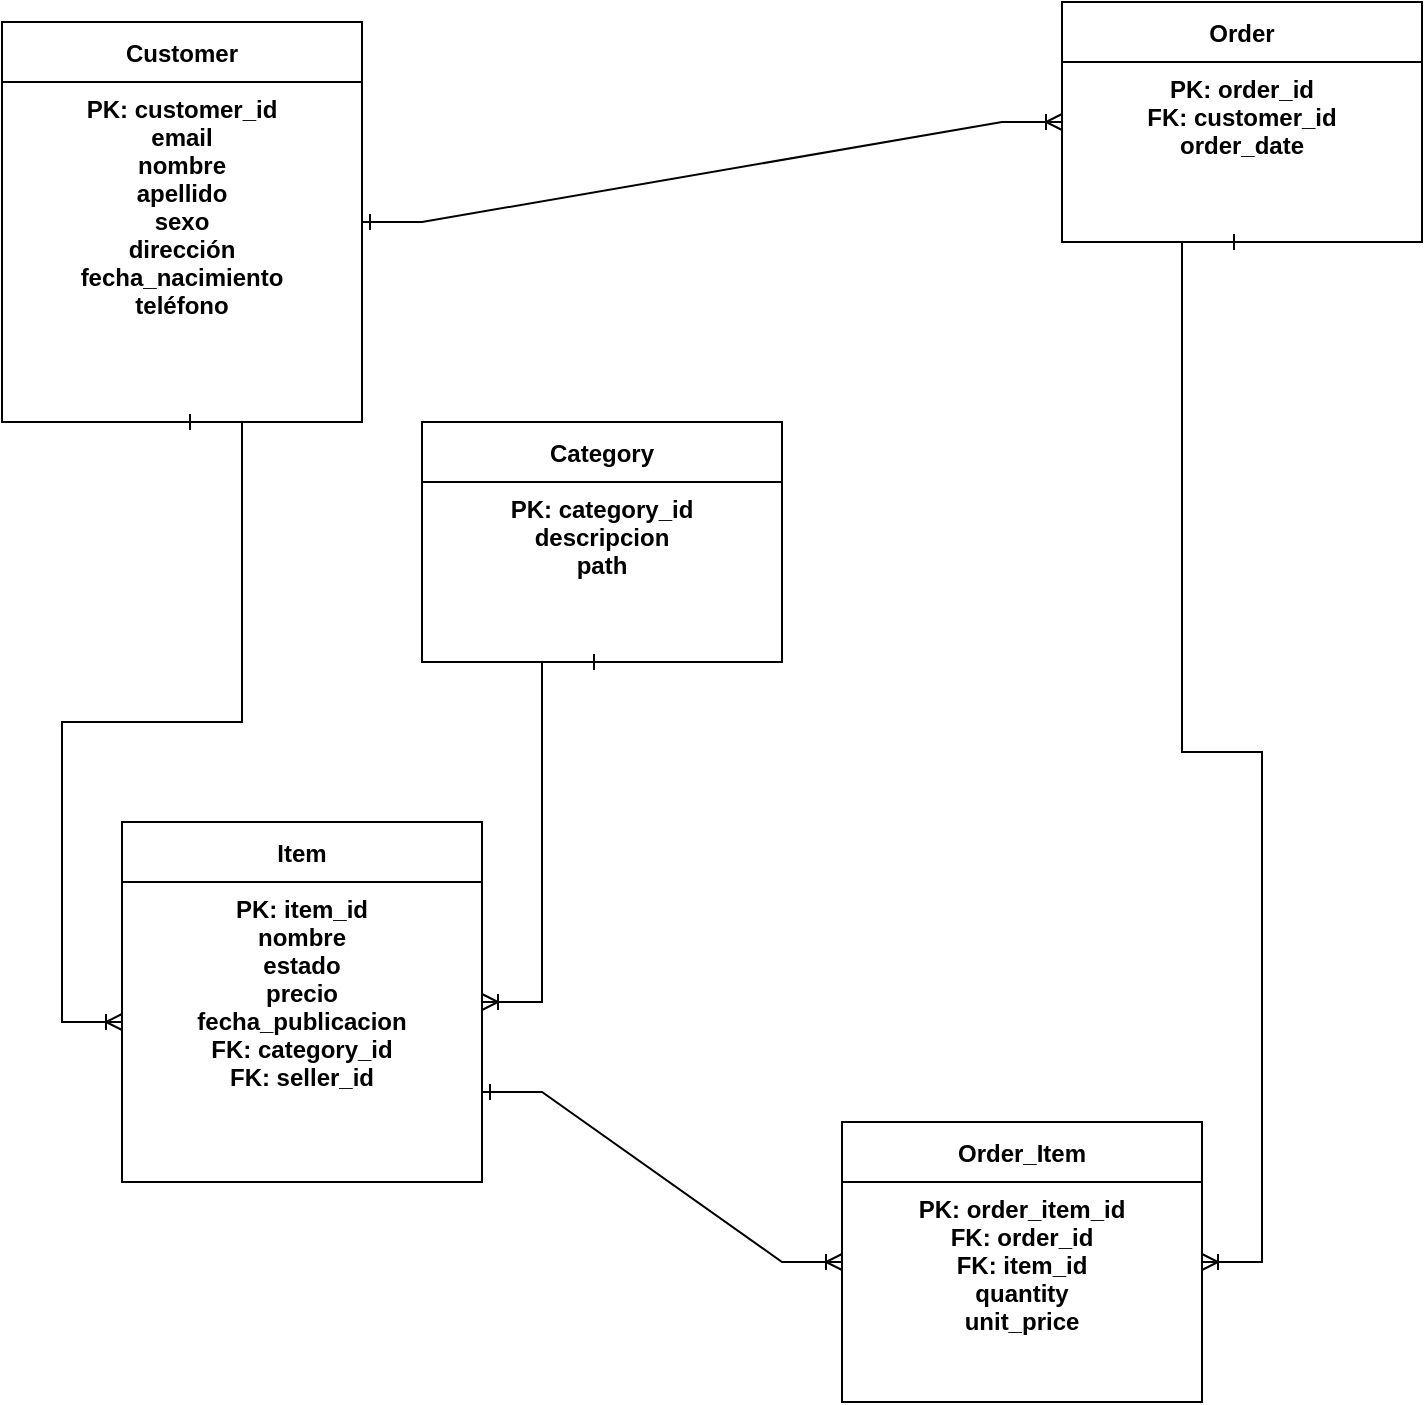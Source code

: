 <mxfile version="26.0.16">
  <diagram name="Page-1" id="ER-diagram">
    <mxGraphModel dx="1434" dy="1949" grid="1" gridSize="10" guides="1" tooltips="1" connect="1" arrows="1" fold="1" page="1" pageScale="1" pageWidth="827" pageHeight="1169" math="0" shadow="0">
      <root>
        <mxCell id="0" />
        <mxCell id="1" parent="0" />
        <mxCell id="2" value="&#xa;&#xa;&#xa;&#xa;&#xa;&#xa;&#xa;&#xa;&#xa;Customer&#xa;&#xa;PK: customer_id&#xa;email&#xa;nombre&#xa;apellido&#xa;sexo&#xa;dirección&#xa;fecha_nacimiento&#xa;teléfono" style="shape=table;startSize=30;container=1;collapsible=1;childLayout=tableLayout;fixedRows=1;rowLines=0;fontStyle=1;align=center;resizeLast=1;" parent="1" vertex="1">
          <mxGeometry x="80" y="-200" width="180" height="200" as="geometry" />
        </mxCell>
        <mxCell id="3" value="&#xa;&#xa;&#xa;&#xa;Order&#xa;&#xa;PK: order_id&#xa;FK: customer_id&#xa;order_date" style="shape=table;startSize=30;container=1;collapsible=1;childLayout=tableLayout;fixedRows=1;rowLines=0;fontStyle=1;align=center;resizeLast=1;" parent="1" vertex="1">
          <mxGeometry x="610" y="-210" width="180" height="120" as="geometry" />
        </mxCell>
        <mxCell id="4" value="&#xa;&#xa;&#xa;&#xa;&#xa;&#xa;&#xa;&#xa;Item&#xa;&#xa;PK: item_id&#xa;nombre&#xa;estado&#xa;precio&#xa;fecha_publicacion&#xa;FK: category_id&#xa;FK: seller_id" style="shape=table;startSize=30;container=1;collapsible=1;childLayout=tableLayout;fixedRows=1;rowLines=0;fontStyle=1;align=center;resizeLast=1;" parent="1" vertex="1">
          <mxGeometry x="140" y="200" width="180" height="180" as="geometry" />
        </mxCell>
        <mxCell id="5" value="&#xa;&#xa;&#xa;&#xa;&#xa;&#xa;Order_Item&#xa;&#xa;PK: order_item_id&#xa;FK: order_id&#xa;FK: item_id&#xa;quantity&#xa;unit_price" style="shape=table;startSize=30;container=1;collapsible=1;childLayout=tableLayout;fixedRows=1;rowLines=0;fontStyle=1;align=center;resizeLast=1;" parent="1" vertex="1">
          <mxGeometry x="500" y="350" width="180" height="140" as="geometry" />
        </mxCell>
        <mxCell id="6" value="&#xa;&#xa;&#xa;&#xa;Category&#xa;&#xa;PK: category_id&#xa;descripcion&#xa;path" style="shape=table;startSize=30;container=1;collapsible=1;childLayout=tableLayout;fixedRows=1;rowLines=0;fontStyle=1;align=center;resizeLast=1;" parent="1" vertex="1">
          <mxGeometry x="290" width="180" height="120" as="geometry" />
        </mxCell>
        <mxCell id="7" value="" style="edgeStyle=entityRelationEdgeStyle;fontSize=12;html=1;endArrow=ERoneToMany;startArrow=ERone;rounded=0;exitX=1;exitY=0.5;entryX=0;entryY=0.5;" parent="1" source="2" target="3" edge="1">
          <mxGeometry width="100" height="100" relative="1" as="geometry" />
        </mxCell>
        <mxCell id="9" value="" style="edgeStyle=entityRelationEdgeStyle;fontSize=12;html=1;endArrow=ERoneToMany;startArrow=ERone;rounded=0;exitX=0.5;exitY=1;entryX=1;entryY=0.5;entryDx=0;entryDy=0;" parent="1" source="3" target="5" edge="1">
          <mxGeometry width="100" height="100" relative="1" as="geometry">
            <mxPoint x="720" y="210" as="targetPoint" />
            <Array as="points">
              <mxPoint x="710" y="220" />
            </Array>
          </mxGeometry>
        </mxCell>
        <mxCell id="10" value="" style="edgeStyle=entityRelationEdgeStyle;fontSize=12;html=1;endArrow=ERoneToMany;startArrow=ERone;rounded=0;entryX=0;entryY=0.5;exitX=1;exitY=0.75;exitDx=0;exitDy=0;" parent="1" source="4" target="5" edge="1">
          <mxGeometry width="100" height="100" relative="1" as="geometry">
            <mxPoint x="390" y="470" as="sourcePoint" />
          </mxGeometry>
        </mxCell>
        <mxCell id="11" value="" style="edgeStyle=entityRelationEdgeStyle;fontSize=12;html=1;endArrow=ERoneToMany;startArrow=ERone;rounded=0;exitX=0.5;exitY=1;exitDx=0;exitDy=0;entryX=1;entryY=0.5;entryDx=0;entryDy=0;" parent="1" source="6" target="4" edge="1">
          <mxGeometry width="100" height="100" relative="1" as="geometry">
            <mxPoint x="500" y="100" as="sourcePoint" />
            <mxPoint x="370" y="310" as="targetPoint" />
            <Array as="points">
              <mxPoint x="580" y="260" />
              <mxPoint x="600" y="240" />
            </Array>
          </mxGeometry>
        </mxCell>
        <mxCell id="UcBW0pNXko6pnQjFTNwL-12" value="" style="edgeStyle=entityRelationEdgeStyle;fontSize=12;html=1;endArrow=ERoneToMany;startArrow=ERone;rounded=0;exitX=0.5;exitY=1;exitDx=0;exitDy=0;" parent="1" source="2" edge="1">
          <mxGeometry width="100" height="100" relative="1" as="geometry">
            <mxPoint x="270" y="-90" as="sourcePoint" />
            <mxPoint x="140" y="300" as="targetPoint" />
            <Array as="points">
              <mxPoint x="170" y="80" />
              <mxPoint x="180" y="80" />
              <mxPoint x="150" y="130" />
            </Array>
          </mxGeometry>
        </mxCell>
      </root>
    </mxGraphModel>
  </diagram>
</mxfile>
